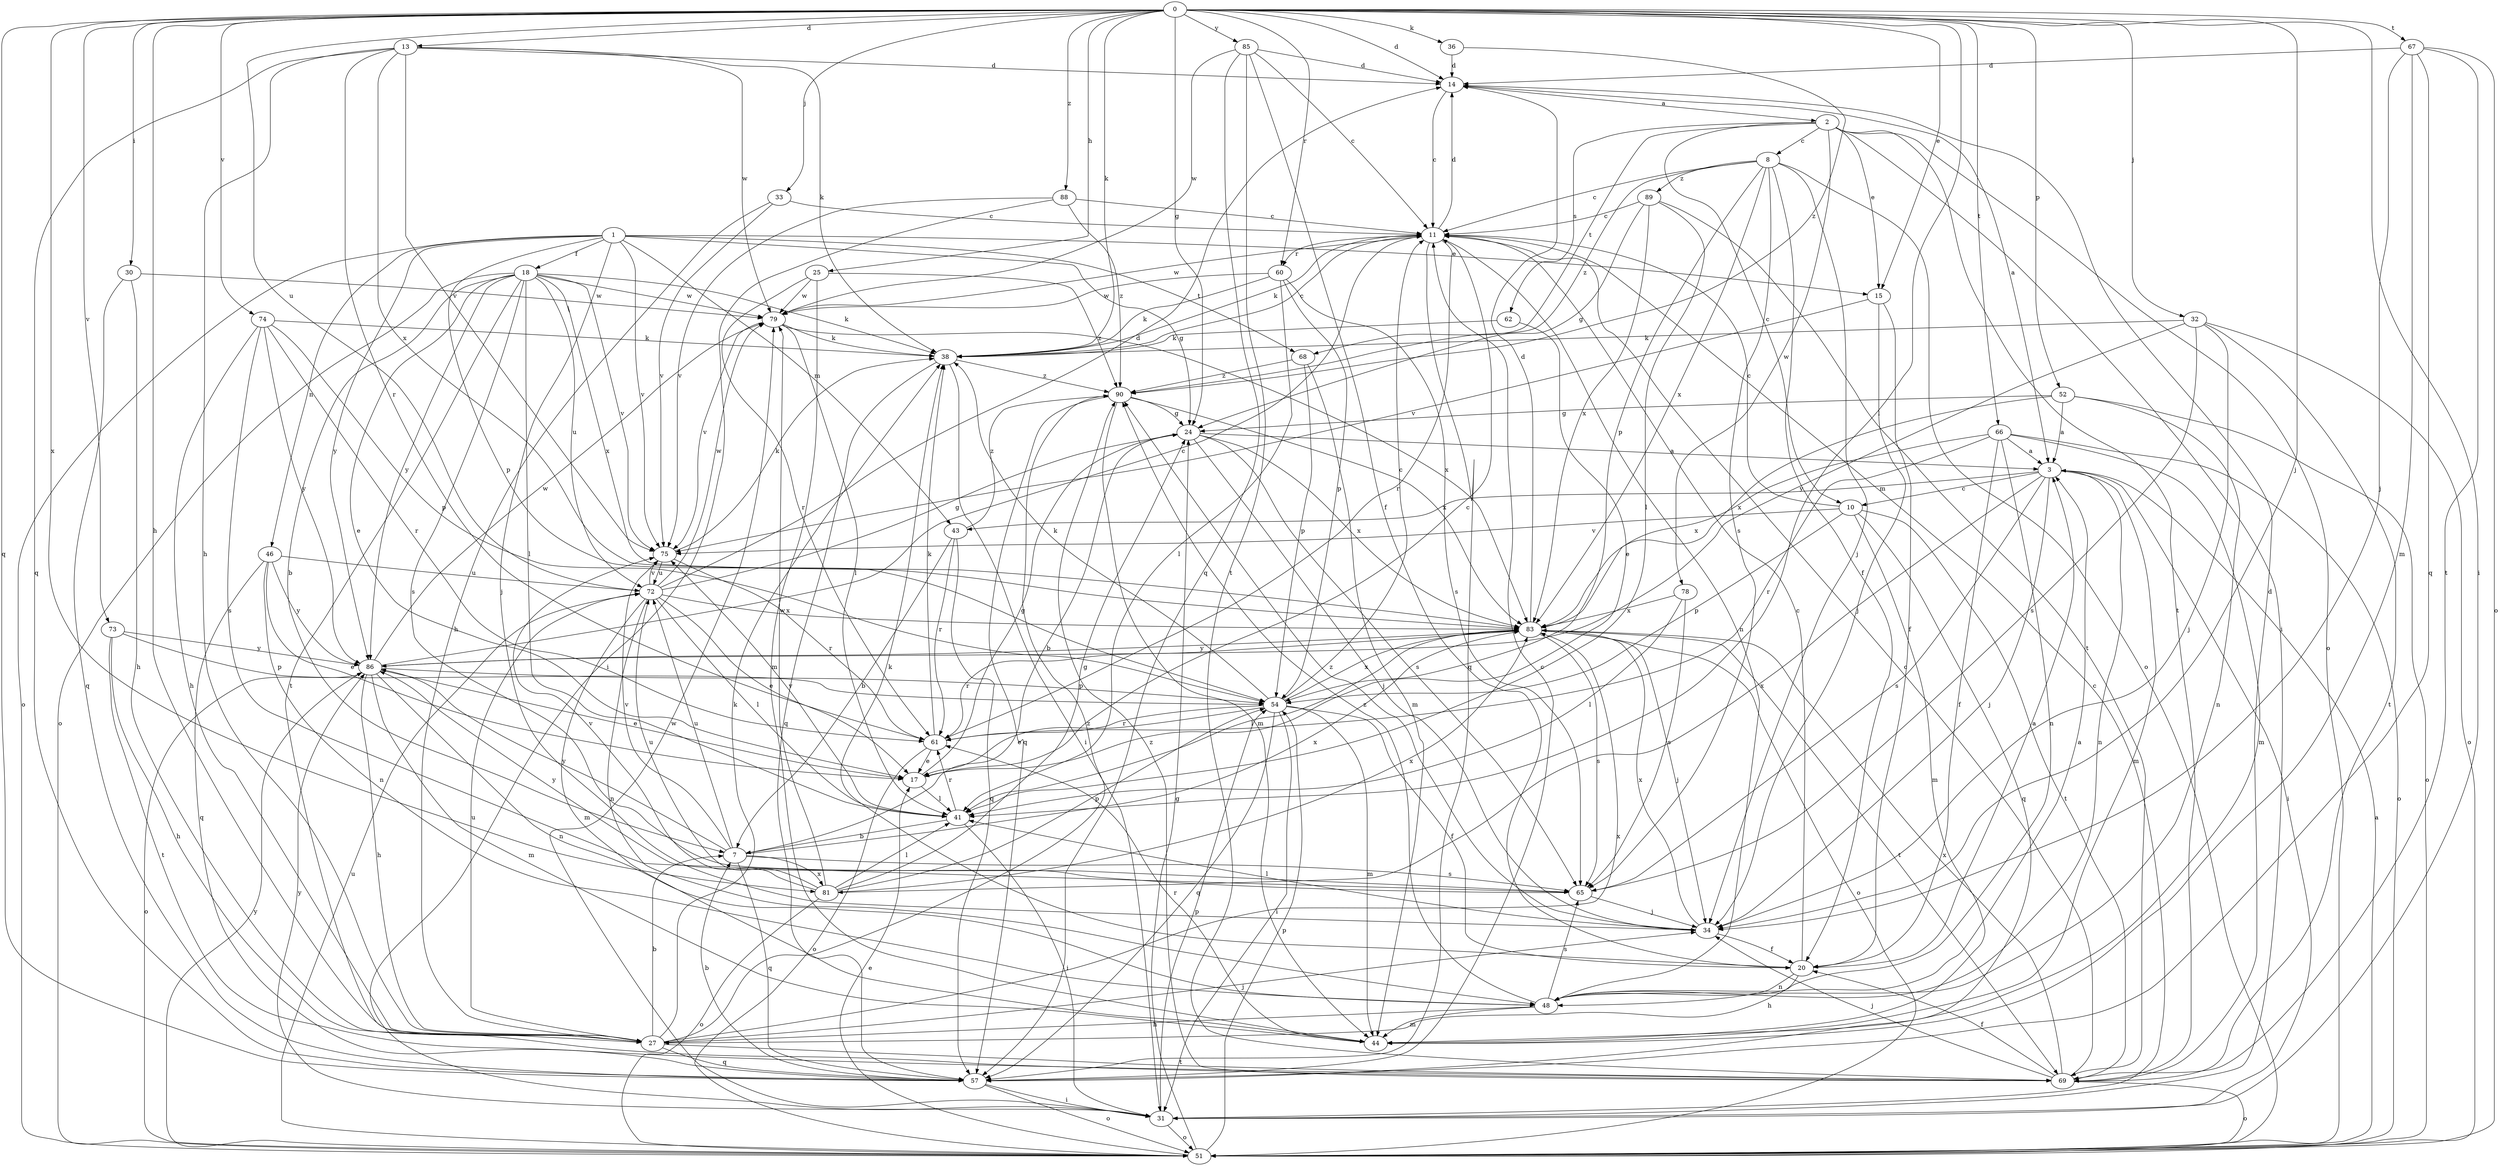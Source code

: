 strict digraph  {
0;
1;
2;
3;
7;
8;
10;
11;
13;
14;
15;
17;
18;
20;
24;
25;
27;
30;
31;
32;
33;
34;
36;
38;
41;
43;
44;
46;
48;
51;
52;
54;
57;
60;
61;
62;
65;
66;
67;
68;
69;
72;
73;
74;
75;
78;
79;
81;
83;
85;
86;
88;
89;
90;
0 -> 13  [label=d];
0 -> 14  [label=d];
0 -> 15  [label=e];
0 -> 24  [label=g];
0 -> 25  [label=h];
0 -> 27  [label=h];
0 -> 30  [label=i];
0 -> 31  [label=i];
0 -> 32  [label=j];
0 -> 33  [label=j];
0 -> 34  [label=j];
0 -> 36  [label=k];
0 -> 38  [label=k];
0 -> 41  [label=l];
0 -> 52  [label=p];
0 -> 57  [label=q];
0 -> 60  [label=r];
0 -> 66  [label=t];
0 -> 67  [label=t];
0 -> 72  [label=u];
0 -> 73  [label=v];
0 -> 74  [label=v];
0 -> 81  [label=x];
0 -> 85  [label=y];
0 -> 88  [label=z];
1 -> 15  [label=e];
1 -> 18  [label=f];
1 -> 24  [label=g];
1 -> 34  [label=j];
1 -> 43  [label=m];
1 -> 46  [label=n];
1 -> 51  [label=o];
1 -> 54  [label=p];
1 -> 68  [label=t];
1 -> 75  [label=v];
1 -> 86  [label=y];
2 -> 8  [label=c];
2 -> 10  [label=c];
2 -> 15  [label=e];
2 -> 31  [label=i];
2 -> 51  [label=o];
2 -> 62  [label=s];
2 -> 68  [label=t];
2 -> 69  [label=t];
2 -> 78  [label=w];
3 -> 10  [label=c];
3 -> 31  [label=i];
3 -> 34  [label=j];
3 -> 43  [label=m];
3 -> 44  [label=m];
3 -> 48  [label=n];
3 -> 65  [label=s];
3 -> 81  [label=x];
7 -> 57  [label=q];
7 -> 65  [label=s];
7 -> 72  [label=u];
7 -> 75  [label=v];
7 -> 81  [label=x];
7 -> 83  [label=x];
7 -> 86  [label=y];
8 -> 11  [label=c];
8 -> 20  [label=f];
8 -> 34  [label=j];
8 -> 51  [label=o];
8 -> 54  [label=p];
8 -> 65  [label=s];
8 -> 83  [label=x];
8 -> 89  [label=z];
8 -> 90  [label=z];
10 -> 11  [label=c];
10 -> 44  [label=m];
10 -> 54  [label=p];
10 -> 57  [label=q];
10 -> 69  [label=t];
10 -> 75  [label=v];
11 -> 14  [label=d];
11 -> 38  [label=k];
11 -> 48  [label=n];
11 -> 57  [label=q];
11 -> 60  [label=r];
11 -> 61  [label=r];
11 -> 79  [label=w];
13 -> 14  [label=d];
13 -> 27  [label=h];
13 -> 38  [label=k];
13 -> 57  [label=q];
13 -> 61  [label=r];
13 -> 75  [label=v];
13 -> 79  [label=w];
13 -> 83  [label=x];
14 -> 2  [label=a];
14 -> 3  [label=a];
14 -> 11  [label=c];
15 -> 20  [label=f];
15 -> 34  [label=j];
15 -> 75  [label=v];
17 -> 11  [label=c];
17 -> 24  [label=g];
17 -> 41  [label=l];
18 -> 7  [label=b];
18 -> 17  [label=e];
18 -> 38  [label=k];
18 -> 41  [label=l];
18 -> 51  [label=o];
18 -> 65  [label=s];
18 -> 69  [label=t];
18 -> 72  [label=u];
18 -> 75  [label=v];
18 -> 79  [label=w];
18 -> 83  [label=x];
18 -> 86  [label=y];
20 -> 3  [label=a];
20 -> 11  [label=c];
20 -> 27  [label=h];
20 -> 38  [label=k];
20 -> 48  [label=n];
24 -> 3  [label=a];
24 -> 7  [label=b];
24 -> 34  [label=j];
24 -> 65  [label=s];
24 -> 83  [label=x];
25 -> 44  [label=m];
25 -> 61  [label=r];
25 -> 79  [label=w];
25 -> 90  [label=z];
27 -> 7  [label=b];
27 -> 34  [label=j];
27 -> 38  [label=k];
27 -> 57  [label=q];
27 -> 69  [label=t];
27 -> 72  [label=u];
27 -> 83  [label=x];
27 -> 90  [label=z];
30 -> 27  [label=h];
30 -> 57  [label=q];
30 -> 79  [label=w];
31 -> 11  [label=c];
31 -> 51  [label=o];
31 -> 54  [label=p];
31 -> 79  [label=w];
31 -> 86  [label=y];
32 -> 34  [label=j];
32 -> 38  [label=k];
32 -> 51  [label=o];
32 -> 65  [label=s];
32 -> 69  [label=t];
32 -> 86  [label=y];
33 -> 11  [label=c];
33 -> 27  [label=h];
33 -> 75  [label=v];
34 -> 20  [label=f];
34 -> 41  [label=l];
34 -> 83  [label=x];
34 -> 90  [label=z];
36 -> 14  [label=d];
36 -> 90  [label=z];
38 -> 11  [label=c];
38 -> 31  [label=i];
38 -> 57  [label=q];
38 -> 90  [label=z];
41 -> 7  [label=b];
41 -> 31  [label=i];
41 -> 61  [label=r];
41 -> 75  [label=v];
43 -> 7  [label=b];
43 -> 57  [label=q];
43 -> 61  [label=r];
43 -> 90  [label=z];
44 -> 61  [label=r];
46 -> 17  [label=e];
46 -> 48  [label=n];
46 -> 57  [label=q];
46 -> 72  [label=u];
46 -> 86  [label=y];
48 -> 3  [label=a];
48 -> 27  [label=h];
48 -> 44  [label=m];
48 -> 65  [label=s];
48 -> 90  [label=z];
51 -> 3  [label=a];
51 -> 17  [label=e];
51 -> 24  [label=g];
51 -> 54  [label=p];
51 -> 72  [label=u];
51 -> 86  [label=y];
52 -> 3  [label=a];
52 -> 24  [label=g];
52 -> 48  [label=n];
52 -> 51  [label=o];
52 -> 83  [label=x];
54 -> 11  [label=c];
54 -> 17  [label=e];
54 -> 20  [label=f];
54 -> 31  [label=i];
54 -> 38  [label=k];
54 -> 44  [label=m];
54 -> 57  [label=q];
54 -> 61  [label=r];
54 -> 83  [label=x];
57 -> 7  [label=b];
57 -> 11  [label=c];
57 -> 31  [label=i];
57 -> 51  [label=o];
60 -> 38  [label=k];
60 -> 41  [label=l];
60 -> 54  [label=p];
60 -> 65  [label=s];
60 -> 79  [label=w];
61 -> 17  [label=e];
61 -> 38  [label=k];
61 -> 51  [label=o];
62 -> 17  [label=e];
62 -> 38  [label=k];
65 -> 34  [label=j];
65 -> 86  [label=y];
66 -> 3  [label=a];
66 -> 20  [label=f];
66 -> 44  [label=m];
66 -> 48  [label=n];
66 -> 51  [label=o];
66 -> 61  [label=r];
66 -> 83  [label=x];
67 -> 14  [label=d];
67 -> 34  [label=j];
67 -> 44  [label=m];
67 -> 51  [label=o];
67 -> 57  [label=q];
67 -> 69  [label=t];
68 -> 44  [label=m];
68 -> 54  [label=p];
68 -> 90  [label=z];
69 -> 11  [label=c];
69 -> 14  [label=d];
69 -> 20  [label=f];
69 -> 34  [label=j];
69 -> 51  [label=o];
69 -> 83  [label=x];
69 -> 90  [label=z];
72 -> 14  [label=d];
72 -> 17  [label=e];
72 -> 24  [label=g];
72 -> 41  [label=l];
72 -> 44  [label=m];
72 -> 48  [label=n];
72 -> 75  [label=v];
72 -> 79  [label=w];
72 -> 83  [label=x];
73 -> 27  [label=h];
73 -> 54  [label=p];
73 -> 69  [label=t];
73 -> 86  [label=y];
74 -> 27  [label=h];
74 -> 38  [label=k];
74 -> 54  [label=p];
74 -> 61  [label=r];
74 -> 65  [label=s];
74 -> 86  [label=y];
75 -> 38  [label=k];
75 -> 61  [label=r];
75 -> 72  [label=u];
78 -> 41  [label=l];
78 -> 65  [label=s];
78 -> 83  [label=x];
79 -> 38  [label=k];
79 -> 41  [label=l];
79 -> 75  [label=v];
79 -> 83  [label=x];
81 -> 24  [label=g];
81 -> 41  [label=l];
81 -> 51  [label=o];
81 -> 54  [label=p];
81 -> 72  [label=u];
81 -> 75  [label=v];
81 -> 79  [label=w];
81 -> 83  [label=x];
83 -> 14  [label=d];
83 -> 34  [label=j];
83 -> 41  [label=l];
83 -> 51  [label=o];
83 -> 61  [label=r];
83 -> 65  [label=s];
83 -> 69  [label=t];
83 -> 86  [label=y];
85 -> 11  [label=c];
85 -> 14  [label=d];
85 -> 20  [label=f];
85 -> 57  [label=q];
85 -> 69  [label=t];
85 -> 79  [label=w];
86 -> 11  [label=c];
86 -> 17  [label=e];
86 -> 27  [label=h];
86 -> 44  [label=m];
86 -> 48  [label=n];
86 -> 51  [label=o];
86 -> 54  [label=p];
86 -> 79  [label=w];
88 -> 11  [label=c];
88 -> 31  [label=i];
88 -> 75  [label=v];
88 -> 90  [label=z];
89 -> 11  [label=c];
89 -> 24  [label=g];
89 -> 41  [label=l];
89 -> 69  [label=t];
89 -> 83  [label=x];
90 -> 24  [label=g];
90 -> 44  [label=m];
90 -> 57  [label=q];
90 -> 83  [label=x];
}
